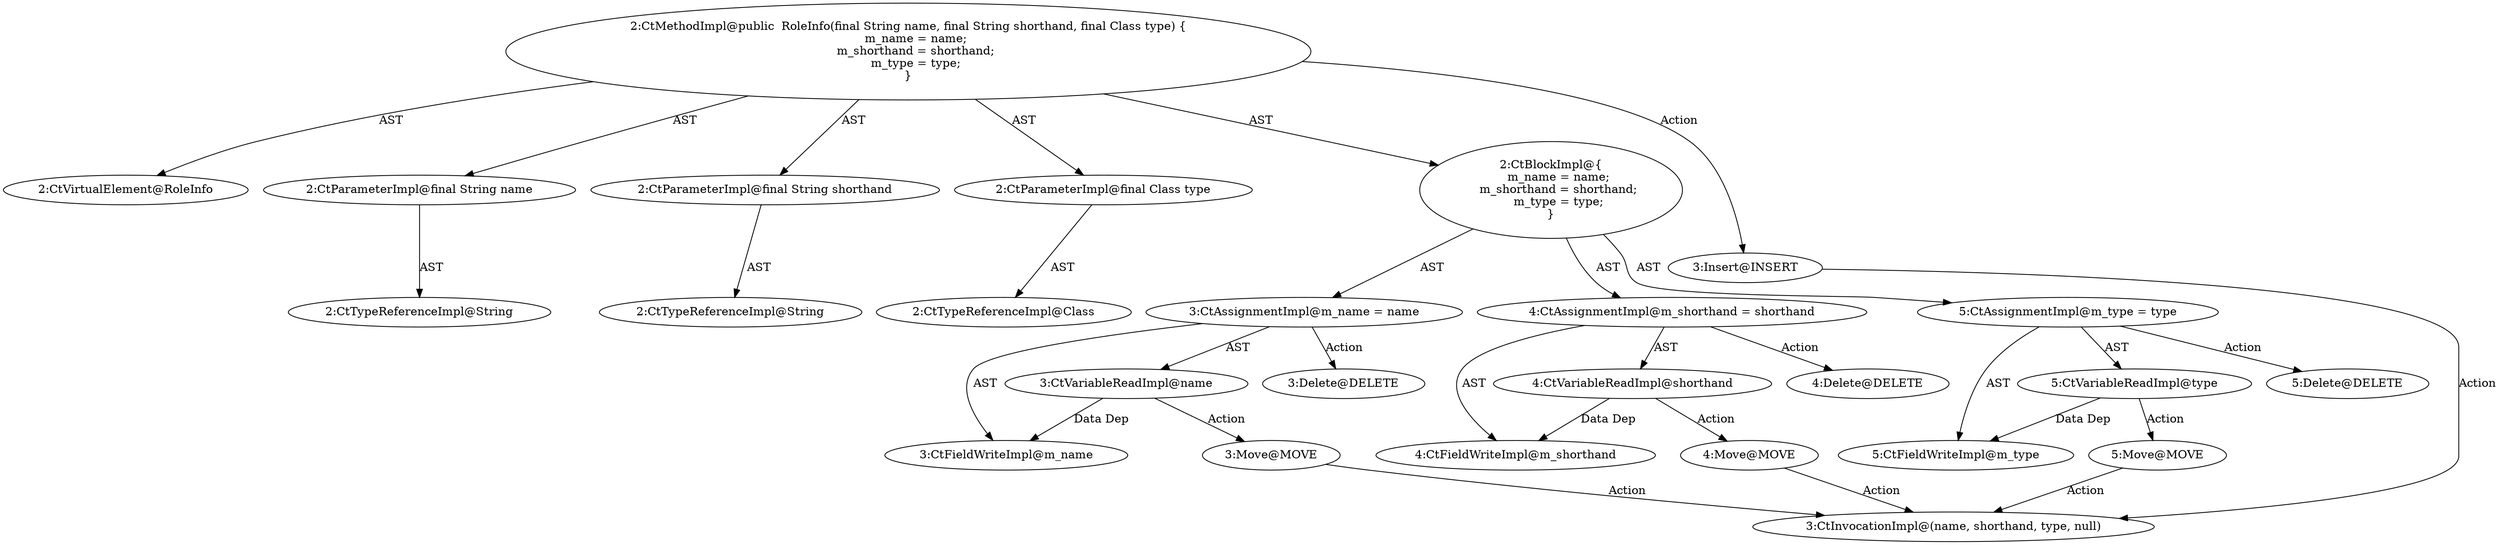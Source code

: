 digraph "RoleInfo#?,String,String,Class" {
0 [label="2:CtVirtualElement@RoleInfo" shape=ellipse]
1 [label="2:CtParameterImpl@final String name" shape=ellipse]
2 [label="2:CtTypeReferenceImpl@String" shape=ellipse]
3 [label="2:CtParameterImpl@final String shorthand" shape=ellipse]
4 [label="2:CtTypeReferenceImpl@String" shape=ellipse]
5 [label="2:CtParameterImpl@final Class type" shape=ellipse]
6 [label="2:CtTypeReferenceImpl@Class" shape=ellipse]
7 [label="3:CtFieldWriteImpl@m_name" shape=ellipse]
8 [label="3:CtVariableReadImpl@name" shape=ellipse]
9 [label="3:CtAssignmentImpl@m_name = name" shape=ellipse]
10 [label="4:CtFieldWriteImpl@m_shorthand" shape=ellipse]
11 [label="4:CtVariableReadImpl@shorthand" shape=ellipse]
12 [label="4:CtAssignmentImpl@m_shorthand = shorthand" shape=ellipse]
13 [label="5:CtFieldWriteImpl@m_type" shape=ellipse]
14 [label="5:CtVariableReadImpl@type" shape=ellipse]
15 [label="5:CtAssignmentImpl@m_type = type" shape=ellipse]
16 [label="2:CtBlockImpl@\{
    m_name = name;
    m_shorthand = shorthand;
    m_type = type;
\}" shape=ellipse]
17 [label="2:CtMethodImpl@public  RoleInfo(final String name, final String shorthand, final Class type) \{
    m_name = name;
    m_shorthand = shorthand;
    m_type = type;
\}" shape=ellipse]
18 [label="3:Delete@DELETE" shape=ellipse]
19 [label="4:Delete@DELETE" shape=ellipse]
20 [label="5:Delete@DELETE" shape=ellipse]
21 [label="3:Insert@INSERT" shape=ellipse]
22 [label="3:CtInvocationImpl@(name, shorthand, type, null)" shape=ellipse]
23 [label="3:Move@MOVE" shape=ellipse]
24 [label="4:Move@MOVE" shape=ellipse]
25 [label="5:Move@MOVE" shape=ellipse]
1 -> 2 [label="AST"];
3 -> 4 [label="AST"];
5 -> 6 [label="AST"];
8 -> 7 [label="Data Dep"];
8 -> 23 [label="Action"];
9 -> 7 [label="AST"];
9 -> 8 [label="AST"];
9 -> 18 [label="Action"];
11 -> 10 [label="Data Dep"];
11 -> 24 [label="Action"];
12 -> 10 [label="AST"];
12 -> 11 [label="AST"];
12 -> 19 [label="Action"];
14 -> 13 [label="Data Dep"];
14 -> 25 [label="Action"];
15 -> 13 [label="AST"];
15 -> 14 [label="AST"];
15 -> 20 [label="Action"];
16 -> 9 [label="AST"];
16 -> 12 [label="AST"];
16 -> 15 [label="AST"];
17 -> 0 [label="AST"];
17 -> 1 [label="AST"];
17 -> 3 [label="AST"];
17 -> 5 [label="AST"];
17 -> 16 [label="AST"];
17 -> 21 [label="Action"];
21 -> 22 [label="Action"];
23 -> 22 [label="Action"];
24 -> 22 [label="Action"];
25 -> 22 [label="Action"];
}